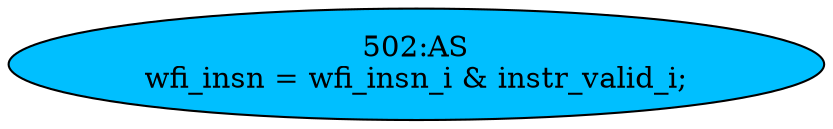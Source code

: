 strict digraph "" {
	node [label="\N"];
	"502:AS"	 [ast="<pyverilog.vparser.ast.Assign object at 0x7fefacf07610>",
		def_var="['wfi_insn']",
		fillcolor=deepskyblue,
		label="502:AS
wfi_insn = wfi_insn_i & instr_valid_i;",
		statements="[]",
		style=filled,
		typ=Assign,
		use_var="['wfi_insn_i', 'instr_valid_i']"];
}
